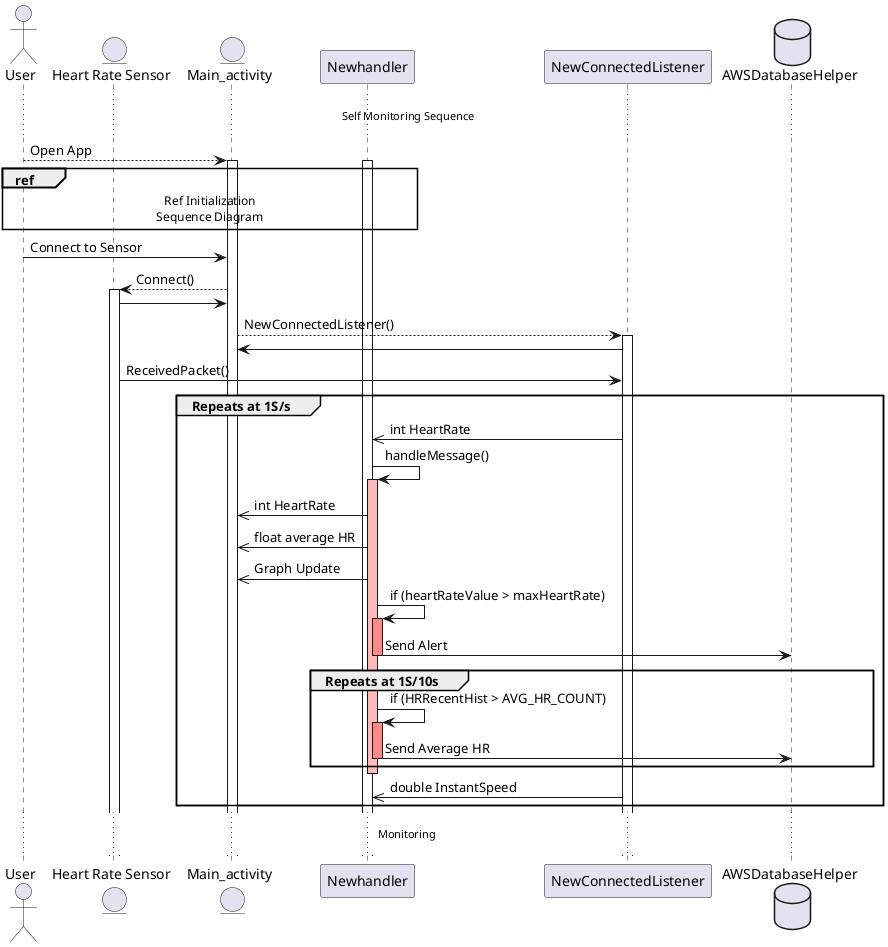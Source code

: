 @startuml
actor User
entity "Heart Rate Sensor"
entity Main_activity
participant Newhandler
participant NewConnectedListener
database AWSDatabaseHelper

... Self Monitoring Sequence ...

User --> Main_activity : Open App
ref over User,Main_activity,Newhandler
Ref Initialization
Sequence Diagram
end ref

activate Main_activity
activate Newhandler
User -> Main_activity : Connect to Sensor
Main_activity --> "Heart Rate Sensor" : Connect()
activate "Heart Rate Sensor"
"Heart Rate Sensor" -> Main_activity
Main_activity --> NewConnectedListener: NewConnectedListener()
activate NewConnectedListener
NewConnectedListener -> Main_activity
"Heart Rate Sensor" -> NewConnectedListener: ReceivedPacket()

group Repeats at 1S/s
NewConnectedListener->> Newhandler : int HeartRate
Newhandler -> Newhandler: handleMessage()
activate Newhandler #FFBBBB
Newhandler ->> Main_activity : int HeartRate
Newhandler ->> Main_activity : float average HR
Newhandler ->> Main_activity : Graph Update
Newhandler -> Newhandler:  if (heartRateValue > maxHeartRate)
activate Newhandler #FF8888
Newhandler -> AWSDatabaseHelper: Send Alert
deactivate Newhandler

group Repeats at 1S/10s
Newhandler -> Newhandler:  if (HRRecentHist > AVG_HR_COUNT)
activate Newhandler #FF8888
Newhandler -> AWSDatabaseHelper: Send Average HR
deactivate Newhandler
end
deactivate Newhandler
NewConnectedListener->> Newhandler : double InstantSpeed
end
... Monitoring  ...
@enduml
